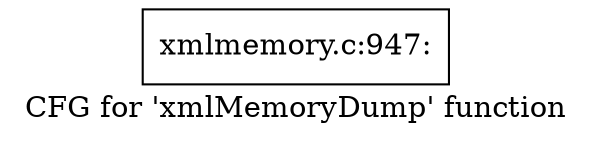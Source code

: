 digraph "CFG for 'xmlMemoryDump' function" {
	label="CFG for 'xmlMemoryDump' function";

	Node0x5650c3f07180 [shape=record,label="{xmlmemory.c:947:}"];
}
